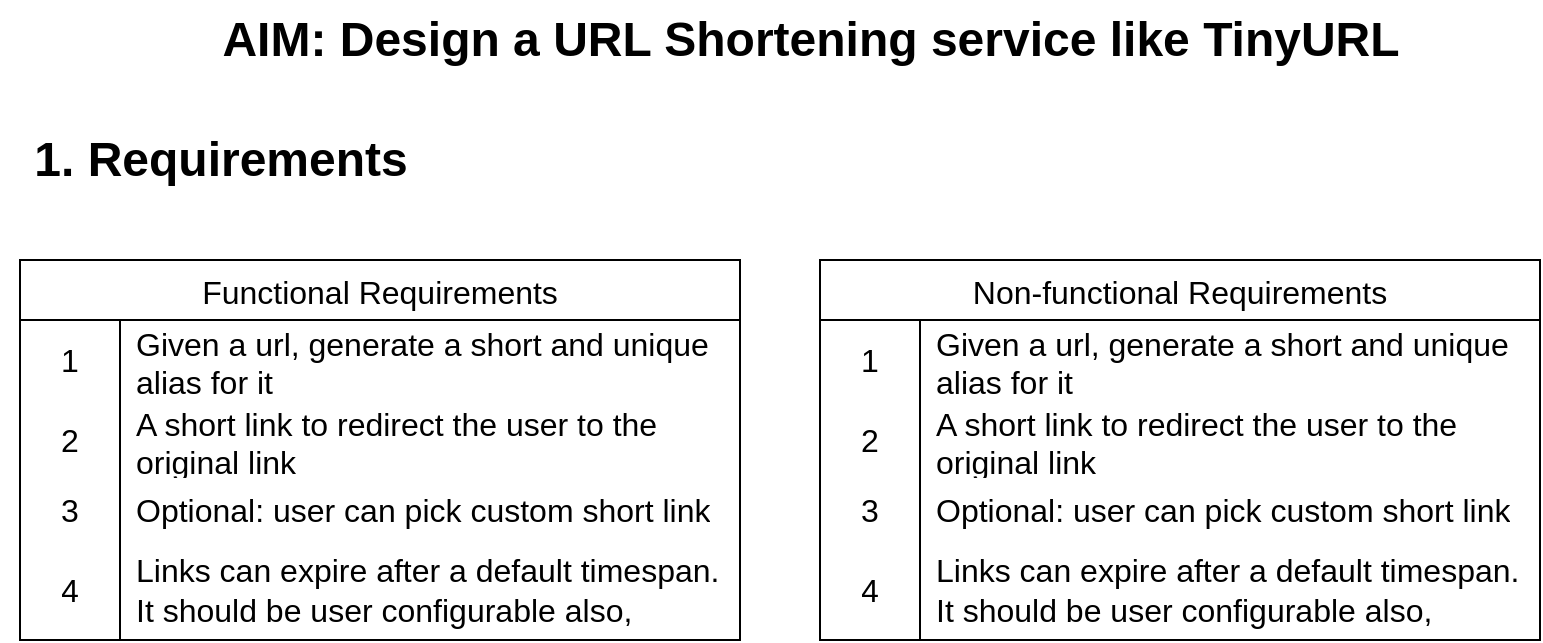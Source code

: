 <mxfile version="21.2.9" type="github">
  <diagram name="Page-1" id="gB24IeF-U_Kl7xra8Jkw">
    <mxGraphModel dx="1114" dy="610" grid="1" gridSize="10" guides="1" tooltips="1" connect="1" arrows="1" fold="1" page="1" pageScale="1" pageWidth="850" pageHeight="1100" math="0" shadow="0">
      <root>
        <mxCell id="0" />
        <mxCell id="1" parent="0" />
        <mxCell id="uQtkFiGzV1LvlnRmvnN_-2" value="AIM: Design a URL Shortening service like TinyURL" style="text;strokeColor=none;fillColor=none;html=1;fontSize=24;fontStyle=1;verticalAlign=middle;align=center;" vertex="1" parent="1">
          <mxGeometry x="375" y="30" width="100" height="40" as="geometry" />
        </mxCell>
        <mxCell id="uQtkFiGzV1LvlnRmvnN_-20" value="Functional Requirements" style="shape=table;startSize=30;container=1;collapsible=0;childLayout=tableLayout;fixedRows=1;rowLines=0;fontStyle=0;strokeColor=default;fontSize=16;" vertex="1" parent="1">
          <mxGeometry x="30" y="160" width="360" height="190" as="geometry" />
        </mxCell>
        <mxCell id="uQtkFiGzV1LvlnRmvnN_-21" value="" style="shape=tableRow;horizontal=0;startSize=0;swimlaneHead=0;swimlaneBody=0;top=0;left=0;bottom=0;right=0;collapsible=0;dropTarget=0;fillColor=none;points=[[0,0.5],[1,0.5]];portConstraint=eastwest;strokeColor=inherit;fontSize=16;" vertex="1" parent="uQtkFiGzV1LvlnRmvnN_-20">
          <mxGeometry y="30" width="360" height="40" as="geometry" />
        </mxCell>
        <mxCell id="uQtkFiGzV1LvlnRmvnN_-22" value="1" style="shape=partialRectangle;html=1;whiteSpace=wrap;connectable=0;fillColor=none;top=0;left=0;bottom=0;right=0;overflow=hidden;pointerEvents=1;strokeColor=inherit;fontSize=16;" vertex="1" parent="uQtkFiGzV1LvlnRmvnN_-21">
          <mxGeometry width="50" height="40" as="geometry">
            <mxRectangle width="50" height="40" as="alternateBounds" />
          </mxGeometry>
        </mxCell>
        <mxCell id="uQtkFiGzV1LvlnRmvnN_-23" value="Given a url, generate a short and unique alias for it" style="shape=partialRectangle;html=1;whiteSpace=wrap;connectable=0;fillColor=none;top=0;left=0;bottom=0;right=0;align=left;spacingLeft=6;overflow=hidden;strokeColor=inherit;fontSize=16;" vertex="1" parent="uQtkFiGzV1LvlnRmvnN_-21">
          <mxGeometry x="50" width="310" height="40" as="geometry">
            <mxRectangle width="310" height="40" as="alternateBounds" />
          </mxGeometry>
        </mxCell>
        <mxCell id="uQtkFiGzV1LvlnRmvnN_-24" value="" style="shape=tableRow;horizontal=0;startSize=0;swimlaneHead=0;swimlaneBody=0;top=0;left=0;bottom=0;right=0;collapsible=0;dropTarget=0;fillColor=none;points=[[0,0.5],[1,0.5]];portConstraint=eastwest;strokeColor=inherit;fontSize=16;" vertex="1" parent="uQtkFiGzV1LvlnRmvnN_-20">
          <mxGeometry y="70" width="360" height="40" as="geometry" />
        </mxCell>
        <mxCell id="uQtkFiGzV1LvlnRmvnN_-25" value="2" style="shape=partialRectangle;html=1;whiteSpace=wrap;connectable=0;fillColor=none;top=0;left=0;bottom=0;right=0;overflow=hidden;strokeColor=inherit;fontSize=16;" vertex="1" parent="uQtkFiGzV1LvlnRmvnN_-24">
          <mxGeometry width="50" height="40" as="geometry">
            <mxRectangle width="50" height="40" as="alternateBounds" />
          </mxGeometry>
        </mxCell>
        <mxCell id="uQtkFiGzV1LvlnRmvnN_-26" value="A short link to redirect the user to the original link" style="shape=partialRectangle;html=1;whiteSpace=wrap;connectable=0;fillColor=none;top=0;left=0;bottom=0;right=0;align=left;spacingLeft=6;overflow=hidden;strokeColor=inherit;fontSize=16;" vertex="1" parent="uQtkFiGzV1LvlnRmvnN_-24">
          <mxGeometry x="50" width="310" height="40" as="geometry">
            <mxRectangle width="310" height="40" as="alternateBounds" />
          </mxGeometry>
        </mxCell>
        <mxCell id="uQtkFiGzV1LvlnRmvnN_-27" value="" style="shape=tableRow;horizontal=0;startSize=0;swimlaneHead=0;swimlaneBody=0;top=0;left=0;bottom=0;right=0;collapsible=0;dropTarget=0;fillColor=none;points=[[0,0.5],[1,0.5]];portConstraint=eastwest;strokeColor=inherit;fontSize=16;" vertex="1" parent="uQtkFiGzV1LvlnRmvnN_-20">
          <mxGeometry y="110" width="360" height="30" as="geometry" />
        </mxCell>
        <mxCell id="uQtkFiGzV1LvlnRmvnN_-28" value="3" style="shape=partialRectangle;html=1;whiteSpace=wrap;connectable=0;fillColor=none;top=0;left=0;bottom=0;right=0;overflow=hidden;strokeColor=inherit;fontSize=16;" vertex="1" parent="uQtkFiGzV1LvlnRmvnN_-27">
          <mxGeometry width="50" height="30" as="geometry">
            <mxRectangle width="50" height="30" as="alternateBounds" />
          </mxGeometry>
        </mxCell>
        <mxCell id="uQtkFiGzV1LvlnRmvnN_-29" value="Optional: user can pick custom short link" style="shape=partialRectangle;html=1;whiteSpace=wrap;connectable=0;fillColor=none;top=0;left=0;bottom=0;right=0;align=left;spacingLeft=6;overflow=hidden;strokeColor=inherit;fontSize=16;" vertex="1" parent="uQtkFiGzV1LvlnRmvnN_-27">
          <mxGeometry x="50" width="310" height="30" as="geometry">
            <mxRectangle width="310" height="30" as="alternateBounds" />
          </mxGeometry>
        </mxCell>
        <mxCell id="uQtkFiGzV1LvlnRmvnN_-36" style="shape=tableRow;horizontal=0;startSize=0;swimlaneHead=0;swimlaneBody=0;top=0;left=0;bottom=0;right=0;collapsible=0;dropTarget=0;fillColor=none;points=[[0,0.5],[1,0.5]];portConstraint=eastwest;strokeColor=inherit;fontSize=16;" vertex="1" parent="uQtkFiGzV1LvlnRmvnN_-20">
          <mxGeometry y="140" width="360" height="50" as="geometry" />
        </mxCell>
        <mxCell id="uQtkFiGzV1LvlnRmvnN_-37" value="4" style="shape=partialRectangle;html=1;whiteSpace=wrap;connectable=0;fillColor=none;top=0;left=0;bottom=0;right=0;overflow=hidden;strokeColor=inherit;fontSize=16;" vertex="1" parent="uQtkFiGzV1LvlnRmvnN_-36">
          <mxGeometry width="50" height="50" as="geometry">
            <mxRectangle width="50" height="50" as="alternateBounds" />
          </mxGeometry>
        </mxCell>
        <mxCell id="uQtkFiGzV1LvlnRmvnN_-38" value="Links can expire after a default timespan. It should be user configurable also," style="shape=partialRectangle;html=1;whiteSpace=wrap;connectable=0;fillColor=none;top=0;left=0;bottom=0;right=0;align=left;spacingLeft=6;overflow=hidden;strokeColor=inherit;fontSize=16;" vertex="1" parent="uQtkFiGzV1LvlnRmvnN_-36">
          <mxGeometry x="50" width="310" height="50" as="geometry">
            <mxRectangle width="310" height="50" as="alternateBounds" />
          </mxGeometry>
        </mxCell>
        <mxCell id="uQtkFiGzV1LvlnRmvnN_-39" value="1. Requirements" style="text;strokeColor=none;fillColor=none;html=1;fontSize=24;fontStyle=1;verticalAlign=middle;align=center;" vertex="1" parent="1">
          <mxGeometry x="20" y="90" width="220" height="40" as="geometry" />
        </mxCell>
        <mxCell id="uQtkFiGzV1LvlnRmvnN_-40" value="Non-functional Requirements" style="shape=table;startSize=30;container=1;collapsible=0;childLayout=tableLayout;fixedRows=1;rowLines=0;fontStyle=0;strokeColor=default;fontSize=16;" vertex="1" parent="1">
          <mxGeometry x="430" y="160" width="360" height="190" as="geometry" />
        </mxCell>
        <mxCell id="uQtkFiGzV1LvlnRmvnN_-41" value="" style="shape=tableRow;horizontal=0;startSize=0;swimlaneHead=0;swimlaneBody=0;top=0;left=0;bottom=0;right=0;collapsible=0;dropTarget=0;fillColor=none;points=[[0,0.5],[1,0.5]];portConstraint=eastwest;strokeColor=inherit;fontSize=16;" vertex="1" parent="uQtkFiGzV1LvlnRmvnN_-40">
          <mxGeometry y="30" width="360" height="40" as="geometry" />
        </mxCell>
        <mxCell id="uQtkFiGzV1LvlnRmvnN_-42" value="1" style="shape=partialRectangle;html=1;whiteSpace=wrap;connectable=0;fillColor=none;top=0;left=0;bottom=0;right=0;overflow=hidden;pointerEvents=1;strokeColor=inherit;fontSize=16;" vertex="1" parent="uQtkFiGzV1LvlnRmvnN_-41">
          <mxGeometry width="50" height="40" as="geometry">
            <mxRectangle width="50" height="40" as="alternateBounds" />
          </mxGeometry>
        </mxCell>
        <mxCell id="uQtkFiGzV1LvlnRmvnN_-43" value="Given a url, generate a short and unique alias for it" style="shape=partialRectangle;html=1;whiteSpace=wrap;connectable=0;fillColor=none;top=0;left=0;bottom=0;right=0;align=left;spacingLeft=6;overflow=hidden;strokeColor=inherit;fontSize=16;" vertex="1" parent="uQtkFiGzV1LvlnRmvnN_-41">
          <mxGeometry x="50" width="310" height="40" as="geometry">
            <mxRectangle width="310" height="40" as="alternateBounds" />
          </mxGeometry>
        </mxCell>
        <mxCell id="uQtkFiGzV1LvlnRmvnN_-44" value="" style="shape=tableRow;horizontal=0;startSize=0;swimlaneHead=0;swimlaneBody=0;top=0;left=0;bottom=0;right=0;collapsible=0;dropTarget=0;fillColor=none;points=[[0,0.5],[1,0.5]];portConstraint=eastwest;strokeColor=inherit;fontSize=16;" vertex="1" parent="uQtkFiGzV1LvlnRmvnN_-40">
          <mxGeometry y="70" width="360" height="40" as="geometry" />
        </mxCell>
        <mxCell id="uQtkFiGzV1LvlnRmvnN_-45" value="2" style="shape=partialRectangle;html=1;whiteSpace=wrap;connectable=0;fillColor=none;top=0;left=0;bottom=0;right=0;overflow=hidden;strokeColor=inherit;fontSize=16;" vertex="1" parent="uQtkFiGzV1LvlnRmvnN_-44">
          <mxGeometry width="50" height="40" as="geometry">
            <mxRectangle width="50" height="40" as="alternateBounds" />
          </mxGeometry>
        </mxCell>
        <mxCell id="uQtkFiGzV1LvlnRmvnN_-46" value="A short link to redirect the user to the original link" style="shape=partialRectangle;html=1;whiteSpace=wrap;connectable=0;fillColor=none;top=0;left=0;bottom=0;right=0;align=left;spacingLeft=6;overflow=hidden;strokeColor=inherit;fontSize=16;" vertex="1" parent="uQtkFiGzV1LvlnRmvnN_-44">
          <mxGeometry x="50" width="310" height="40" as="geometry">
            <mxRectangle width="310" height="40" as="alternateBounds" />
          </mxGeometry>
        </mxCell>
        <mxCell id="uQtkFiGzV1LvlnRmvnN_-47" value="" style="shape=tableRow;horizontal=0;startSize=0;swimlaneHead=0;swimlaneBody=0;top=0;left=0;bottom=0;right=0;collapsible=0;dropTarget=0;fillColor=none;points=[[0,0.5],[1,0.5]];portConstraint=eastwest;strokeColor=inherit;fontSize=16;" vertex="1" parent="uQtkFiGzV1LvlnRmvnN_-40">
          <mxGeometry y="110" width="360" height="30" as="geometry" />
        </mxCell>
        <mxCell id="uQtkFiGzV1LvlnRmvnN_-48" value="3" style="shape=partialRectangle;html=1;whiteSpace=wrap;connectable=0;fillColor=none;top=0;left=0;bottom=0;right=0;overflow=hidden;strokeColor=inherit;fontSize=16;" vertex="1" parent="uQtkFiGzV1LvlnRmvnN_-47">
          <mxGeometry width="50" height="30" as="geometry">
            <mxRectangle width="50" height="30" as="alternateBounds" />
          </mxGeometry>
        </mxCell>
        <mxCell id="uQtkFiGzV1LvlnRmvnN_-49" value="Optional: user can pick custom short link" style="shape=partialRectangle;html=1;whiteSpace=wrap;connectable=0;fillColor=none;top=0;left=0;bottom=0;right=0;align=left;spacingLeft=6;overflow=hidden;strokeColor=inherit;fontSize=16;" vertex="1" parent="uQtkFiGzV1LvlnRmvnN_-47">
          <mxGeometry x="50" width="310" height="30" as="geometry">
            <mxRectangle width="310" height="30" as="alternateBounds" />
          </mxGeometry>
        </mxCell>
        <mxCell id="uQtkFiGzV1LvlnRmvnN_-50" style="shape=tableRow;horizontal=0;startSize=0;swimlaneHead=0;swimlaneBody=0;top=0;left=0;bottom=0;right=0;collapsible=0;dropTarget=0;fillColor=none;points=[[0,0.5],[1,0.5]];portConstraint=eastwest;strokeColor=inherit;fontSize=16;" vertex="1" parent="uQtkFiGzV1LvlnRmvnN_-40">
          <mxGeometry y="140" width="360" height="50" as="geometry" />
        </mxCell>
        <mxCell id="uQtkFiGzV1LvlnRmvnN_-51" value="4" style="shape=partialRectangle;html=1;whiteSpace=wrap;connectable=0;fillColor=none;top=0;left=0;bottom=0;right=0;overflow=hidden;strokeColor=inherit;fontSize=16;" vertex="1" parent="uQtkFiGzV1LvlnRmvnN_-50">
          <mxGeometry width="50" height="50" as="geometry">
            <mxRectangle width="50" height="50" as="alternateBounds" />
          </mxGeometry>
        </mxCell>
        <mxCell id="uQtkFiGzV1LvlnRmvnN_-52" value="Links can expire after a default timespan. It should be user configurable also," style="shape=partialRectangle;html=1;whiteSpace=wrap;connectable=0;fillColor=none;top=0;left=0;bottom=0;right=0;align=left;spacingLeft=6;overflow=hidden;strokeColor=inherit;fontSize=16;" vertex="1" parent="uQtkFiGzV1LvlnRmvnN_-50">
          <mxGeometry x="50" width="310" height="50" as="geometry">
            <mxRectangle width="310" height="50" as="alternateBounds" />
          </mxGeometry>
        </mxCell>
      </root>
    </mxGraphModel>
  </diagram>
</mxfile>
